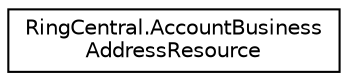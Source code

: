 digraph "Graphical Class Hierarchy"
{
 // LATEX_PDF_SIZE
  edge [fontname="Helvetica",fontsize="10",labelfontname="Helvetica",labelfontsize="10"];
  node [fontname="Helvetica",fontsize="10",shape=record];
  rankdir="LR";
  Node0 [label="RingCentral.AccountBusiness\lAddressResource",height=0.2,width=0.4,color="black", fillcolor="white", style="filled",URL="$classRingCentral_1_1AccountBusinessAddressResource.html",tooltip=" "];
}
